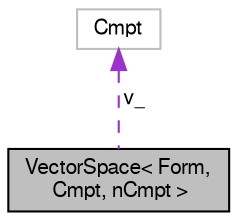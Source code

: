 digraph "VectorSpace&lt; Form, Cmpt, nCmpt &gt;"
{
  bgcolor="transparent";
  edge [fontname="FreeSans",fontsize="10",labelfontname="FreeSans",labelfontsize="10"];
  node [fontname="FreeSans",fontsize="10",shape=record];
  Node37 [label="VectorSpace\< Form,\l Cmpt, nCmpt \>",height=0.2,width=0.4,color="black", fillcolor="grey75", style="filled", fontcolor="black"];
  Node38 -> Node37 [dir="back",color="darkorchid3",fontsize="10",style="dashed",label=" v_" ,fontname="FreeSans"];
  Node38 [label="Cmpt",height=0.2,width=0.4,color="grey75"];
}
